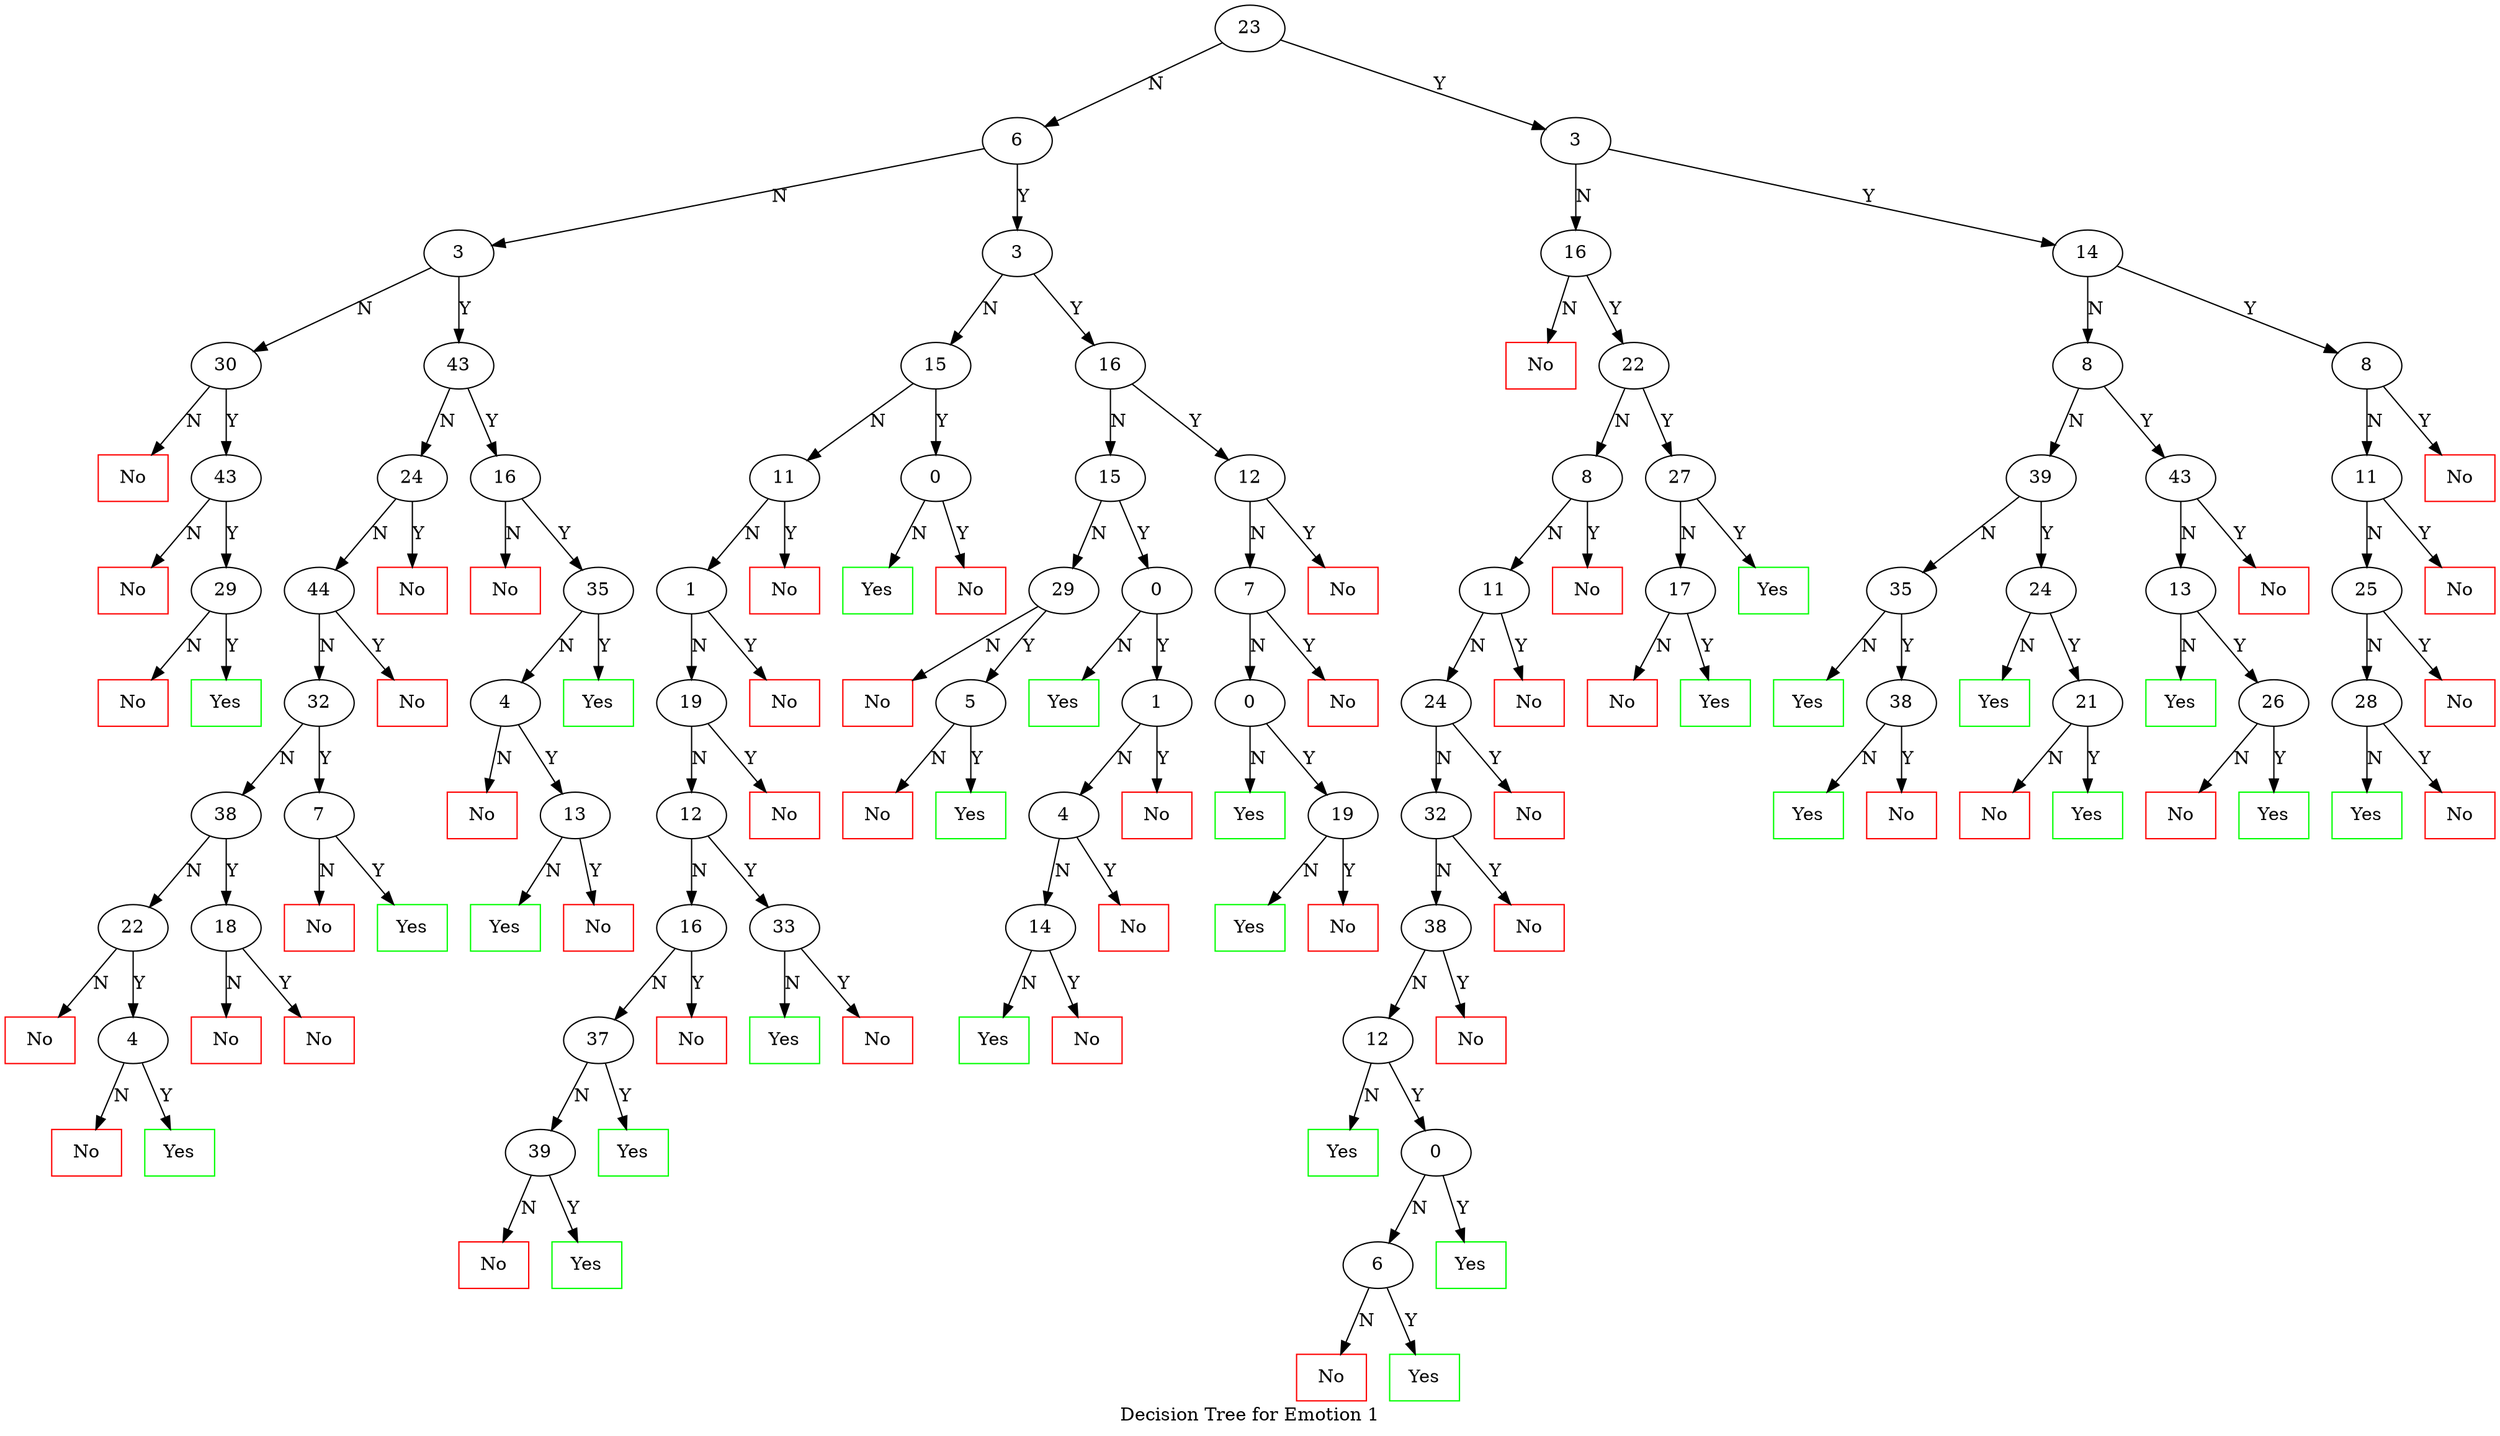// Decision Tree 1
digraph {
	23 [label=23]
	2360 [label=6]
	23 -> 2360 [label=N constraint=true]
	2360 [label=6]
	236030 [label=3]
	2360 -> 236030 [label=N constraint=true]
	236030 [label=3]
	236030300 [label=30]
	236030 -> 236030300 [label=N constraint=true]
	236030300 [label=30]
	23603030000 [label=No color=red shape=box]
	236030300 -> 23603030000 [label=N constraint=true]
	236030300431 [label=43]
	236030300 -> 236030300431 [label=Y constraint=true]
	236030300431 [label=43]
	23603030043100 [label=No color=red shape=box]
	236030300431 -> 23603030043100 [label=N constraint=true]
	236030300431291 [label=29]
	236030300431 -> 236030300431291 [label=Y constraint=true]
	236030300431291 [label=29]
	23603030043129100 [label=No color=red shape=box]
	236030300431291 -> 23603030043129100 [label=N constraint=true]
	23603030043129111 [label=Yes color=green shape=box]
	236030300431291 -> 23603030043129111 [label=Y constraint=true]
	236030431 [label=43]
	236030 -> 236030431 [label=Y constraint=true]
	236030431 [label=43]
	236030431240 [label=24]
	236030431 -> 236030431240 [label=N constraint=true]
	236030431240 [label=24]
	236030431240440 [label=44]
	236030431240 -> 236030431240440 [label=N constraint=true]
	236030431240440 [label=44]
	236030431240440320 [label=32]
	236030431240440 -> 236030431240440320 [label=N constraint=true]
	236030431240440320 [label=32]
	236030431240440320380 [label=38]
	236030431240440320 -> 236030431240440320380 [label=N constraint=true]
	236030431240440320380 [label=38]
	236030431240440320380220 [label=22]
	236030431240440320380 -> 236030431240440320380220 [label=N constraint=true]
	236030431240440320380220 [label=22]
	23603043124044032038022000 [label=No color=red shape=box]
	236030431240440320380220 -> 23603043124044032038022000 [label=N constraint=true]
	23603043124044032038022041 [label=4]
	236030431240440320380220 -> 23603043124044032038022041 [label=Y constraint=true]
	23603043124044032038022041 [label=4]
	2360304312404403203802204100 [label=No color=red shape=box]
	23603043124044032038022041 -> 2360304312404403203802204100 [label=N constraint=true]
	2360304312404403203802204111 [label=Yes color=green shape=box]
	23603043124044032038022041 -> 2360304312404403203802204111 [label=Y constraint=true]
	236030431240440320380181 [label=18]
	236030431240440320380 -> 236030431240440320380181 [label=Y constraint=true]
	236030431240440320380181 [label=18]
	23603043124044032038018100 [label=No color=red shape=box]
	236030431240440320380181 -> 23603043124044032038018100 [label=N constraint=true]
	23603043124044032038018101 [label=No color=red shape=box]
	236030431240440320380181 -> 23603043124044032038018101 [label=Y constraint=true]
	23603043124044032071 [label=7]
	236030431240440320 -> 23603043124044032071 [label=Y constraint=true]
	23603043124044032071 [label=7]
	2360304312404403207100 [label=No color=red shape=box]
	23603043124044032071 -> 2360304312404403207100 [label=N constraint=true]
	2360304312404403207111 [label=Yes color=green shape=box]
	23603043124044032071 -> 2360304312404403207111 [label=Y constraint=true]
	23603043124044001 [label=No color=red shape=box]
	236030431240440 -> 23603043124044001 [label=Y constraint=true]
	23603043124001 [label=No color=red shape=box]
	236030431240 -> 23603043124001 [label=Y constraint=true]
	236030431161 [label=16]
	236030431 -> 236030431161 [label=Y constraint=true]
	236030431161 [label=16]
	23603043116100 [label=No color=red shape=box]
	236030431161 -> 23603043116100 [label=N constraint=true]
	236030431161351 [label=35]
	236030431161 -> 236030431161351 [label=Y constraint=true]
	236030431161351 [label=35]
	23603043116135140 [label=4]
	236030431161351 -> 23603043116135140 [label=N constraint=true]
	23603043116135140 [label=4]
	2360304311613514000 [label=No color=red shape=box]
	23603043116135140 -> 2360304311613514000 [label=N constraint=true]
	23603043116135140131 [label=13]
	23603043116135140 -> 23603043116135140131 [label=Y constraint=true]
	23603043116135140131 [label=13]
	2360304311613514013110 [label=Yes color=green shape=box]
	23603043116135140131 -> 2360304311613514013110 [label=N constraint=true]
	2360304311613514013101 [label=No color=red shape=box]
	23603043116135140131 -> 2360304311613514013101 [label=Y constraint=true]
	23603043116135111 [label=Yes color=green shape=box]
	236030431161351 -> 23603043116135111 [label=Y constraint=true]
	236031 [label=3]
	2360 -> 236031 [label=Y constraint=true]
	236031 [label=3]
	236031150 [label=15]
	236031 -> 236031150 [label=N constraint=true]
	236031150 [label=15]
	236031150110 [label=11]
	236031150 -> 236031150110 [label=N constraint=true]
	236031150110 [label=11]
	23603115011010 [label=1]
	236031150110 -> 23603115011010 [label=N constraint=true]
	23603115011010 [label=1]
	23603115011010190 [label=19]
	23603115011010 -> 23603115011010190 [label=N constraint=true]
	23603115011010190 [label=19]
	23603115011010190120 [label=12]
	23603115011010190 -> 23603115011010190120 [label=N constraint=true]
	23603115011010190120 [label=12]
	23603115011010190120160 [label=16]
	23603115011010190120 -> 23603115011010190120160 [label=N constraint=true]
	23603115011010190120160 [label=16]
	23603115011010190120160370 [label=37]
	23603115011010190120160 -> 23603115011010190120160370 [label=N constraint=true]
	23603115011010190120160370 [label=37]
	23603115011010190120160370390 [label=39]
	23603115011010190120160370 -> 23603115011010190120160370390 [label=N constraint=true]
	23603115011010190120160370390 [label=39]
	2360311501101019012016037039000 [label=No color=red shape=box]
	23603115011010190120160370390 -> 2360311501101019012016037039000 [label=N constraint=true]
	2360311501101019012016037039011 [label=Yes color=green shape=box]
	23603115011010190120160370390 -> 2360311501101019012016037039011 [label=Y constraint=true]
	2360311501101019012016037011 [label=Yes color=green shape=box]
	23603115011010190120160370 -> 2360311501101019012016037011 [label=Y constraint=true]
	2360311501101019012016001 [label=No color=red shape=box]
	23603115011010190120160 -> 2360311501101019012016001 [label=Y constraint=true]
	23603115011010190120331 [label=33]
	23603115011010190120 -> 23603115011010190120331 [label=Y constraint=true]
	23603115011010190120331 [label=33]
	2360311501101019012033110 [label=Yes color=green shape=box]
	23603115011010190120331 -> 2360311501101019012033110 [label=N constraint=true]
	2360311501101019012033101 [label=No color=red shape=box]
	23603115011010190120331 -> 2360311501101019012033101 [label=Y constraint=true]
	2360311501101019001 [label=No color=red shape=box]
	23603115011010190 -> 2360311501101019001 [label=Y constraint=true]
	2360311501101001 [label=No color=red shape=box]
	23603115011010 -> 2360311501101001 [label=Y constraint=true]
	23603115011001 [label=No color=red shape=box]
	236031150110 -> 23603115011001 [label=Y constraint=true]
	23603115001 [label=0]
	236031150 -> 23603115001 [label=Y constraint=true]
	23603115001 [label=0]
	2360311500110 [label=Yes color=green shape=box]
	23603115001 -> 2360311500110 [label=N constraint=true]
	2360311500101 [label=No color=red shape=box]
	23603115001 -> 2360311500101 [label=Y constraint=true]
	236031161 [label=16]
	236031 -> 236031161 [label=Y constraint=true]
	236031161 [label=16]
	236031161150 [label=15]
	236031161 -> 236031161150 [label=N constraint=true]
	236031161150 [label=15]
	236031161150290 [label=29]
	236031161150 -> 236031161150290 [label=N constraint=true]
	236031161150290 [label=29]
	23603116115029000 [label=No color=red shape=box]
	236031161150290 -> 23603116115029000 [label=N constraint=true]
	23603116115029051 [label=5]
	236031161150290 -> 23603116115029051 [label=Y constraint=true]
	23603116115029051 [label=5]
	2360311611502905100 [label=No color=red shape=box]
	23603116115029051 -> 2360311611502905100 [label=N constraint=true]
	2360311611502905111 [label=Yes color=green shape=box]
	23603116115029051 -> 2360311611502905111 [label=Y constraint=true]
	23603116115001 [label=0]
	236031161150 -> 23603116115001 [label=Y constraint=true]
	23603116115001 [label=0]
	2360311611500110 [label=Yes color=green shape=box]
	23603116115001 -> 2360311611500110 [label=N constraint=true]
	2360311611500111 [label=1]
	23603116115001 -> 2360311611500111 [label=Y constraint=true]
	2360311611500111 [label=1]
	236031161150011140 [label=4]
	2360311611500111 -> 236031161150011140 [label=N constraint=true]
	236031161150011140 [label=4]
	236031161150011140140 [label=14]
	236031161150011140 -> 236031161150011140140 [label=N constraint=true]
	236031161150011140140 [label=14]
	23603116115001114014010 [label=Yes color=green shape=box]
	236031161150011140140 -> 23603116115001114014010 [label=N constraint=true]
	23603116115001114014001 [label=No color=red shape=box]
	236031161150011140140 -> 23603116115001114014001 [label=Y constraint=true]
	23603116115001114001 [label=No color=red shape=box]
	236031161150011140 -> 23603116115001114001 [label=Y constraint=true]
	236031161150011101 [label=No color=red shape=box]
	2360311611500111 -> 236031161150011101 [label=Y constraint=true]
	236031161121 [label=12]
	236031161 -> 236031161121 [label=Y constraint=true]
	236031161121 [label=12]
	23603116112170 [label=7]
	236031161121 -> 23603116112170 [label=N constraint=true]
	23603116112170 [label=7]
	2360311611217000 [label=0]
	23603116112170 -> 2360311611217000 [label=N constraint=true]
	2360311611217000 [label=0]
	236031161121700010 [label=Yes color=green shape=box]
	2360311611217000 -> 236031161121700010 [label=N constraint=true]
	2360311611217000191 [label=19]
	2360311611217000 -> 2360311611217000191 [label=Y constraint=true]
	2360311611217000191 [label=19]
	236031161121700019110 [label=Yes color=green shape=box]
	2360311611217000191 -> 236031161121700019110 [label=N constraint=true]
	236031161121700019101 [label=No color=red shape=box]
	2360311611217000191 -> 236031161121700019101 [label=Y constraint=true]
	2360311611217001 [label=No color=red shape=box]
	23603116112170 -> 2360311611217001 [label=Y constraint=true]
	23603116112101 [label=No color=red shape=box]
	236031161121 -> 23603116112101 [label=Y constraint=true]
	2331 [label=3]
	23 -> 2331 [label=Y constraint=true]
	2331 [label=3]
	2331160 [label=16]
	2331 -> 2331160 [label=N constraint=true]
	2331160 [label=16]
	233116000 [label=No color=red shape=box]
	2331160 -> 233116000 [label=N constraint=true]
	2331160221 [label=22]
	2331160 -> 2331160221 [label=Y constraint=true]
	2331160221 [label=22]
	233116022180 [label=8]
	2331160221 -> 233116022180 [label=N constraint=true]
	233116022180 [label=8]
	233116022180110 [label=11]
	233116022180 -> 233116022180110 [label=N constraint=true]
	233116022180110 [label=11]
	233116022180110240 [label=24]
	233116022180110 -> 233116022180110240 [label=N constraint=true]
	233116022180110240 [label=24]
	233116022180110240320 [label=32]
	233116022180110240 -> 233116022180110240320 [label=N constraint=true]
	233116022180110240320 [label=32]
	233116022180110240320380 [label=38]
	233116022180110240320 -> 233116022180110240320380 [label=N constraint=true]
	233116022180110240320380 [label=38]
	233116022180110240320380120 [label=12]
	233116022180110240320380 -> 233116022180110240320380120 [label=N constraint=true]
	233116022180110240320380120 [label=12]
	23311602218011024032038012010 [label=Yes color=green shape=box]
	233116022180110240320380120 -> 23311602218011024032038012010 [label=N constraint=true]
	23311602218011024032038012001 [label=0]
	233116022180110240320380120 -> 23311602218011024032038012001 [label=Y constraint=true]
	23311602218011024032038012001 [label=0]
	2331160221801102403203801200160 [label=6]
	23311602218011024032038012001 -> 2331160221801102403203801200160 [label=N constraint=true]
	2331160221801102403203801200160 [label=6]
	233116022180110240320380120016000 [label=No color=red shape=box]
	2331160221801102403203801200160 -> 233116022180110240320380120016000 [label=N constraint=true]
	233116022180110240320380120016011 [label=Yes color=green shape=box]
	2331160221801102403203801200160 -> 233116022180110240320380120016011 [label=Y constraint=true]
	2331160221801102403203801200111 [label=Yes color=green shape=box]
	23311602218011024032038012001 -> 2331160221801102403203801200111 [label=Y constraint=true]
	23311602218011024032038001 [label=No color=red shape=box]
	233116022180110240320380 -> 23311602218011024032038001 [label=Y constraint=true]
	23311602218011024032001 [label=No color=red shape=box]
	233116022180110240320 -> 23311602218011024032001 [label=Y constraint=true]
	23311602218011024001 [label=No color=red shape=box]
	233116022180110240 -> 23311602218011024001 [label=Y constraint=true]
	23311602218011001 [label=No color=red shape=box]
	233116022180110 -> 23311602218011001 [label=Y constraint=true]
	23311602218001 [label=No color=red shape=box]
	233116022180 -> 23311602218001 [label=Y constraint=true]
	2331160221271 [label=27]
	2331160221 -> 2331160221271 [label=Y constraint=true]
	2331160221271 [label=27]
	2331160221271170 [label=17]
	2331160221271 -> 2331160221271170 [label=N constraint=true]
	2331160221271170 [label=17]
	233116022127117000 [label=No color=red shape=box]
	2331160221271170 -> 233116022127117000 [label=N constraint=true]
	233116022127117011 [label=Yes color=green shape=box]
	2331160221271170 -> 233116022127117011 [label=Y constraint=true]
	233116022127111 [label=Yes color=green shape=box]
	2331160221271 -> 233116022127111 [label=Y constraint=true]
	2331141 [label=14]
	2331 -> 2331141 [label=Y constraint=true]
	2331141 [label=14]
	233114180 [label=8]
	2331141 -> 233114180 [label=N constraint=true]
	233114180 [label=8]
	233114180390 [label=39]
	233114180 -> 233114180390 [label=N constraint=true]
	233114180390 [label=39]
	233114180390350 [label=35]
	233114180390 -> 233114180390350 [label=N constraint=true]
	233114180390350 [label=35]
	23311418039035010 [label=Yes color=green shape=box]
	233114180390350 -> 23311418039035010 [label=N constraint=true]
	233114180390350381 [label=38]
	233114180390350 -> 233114180390350381 [label=Y constraint=true]
	233114180390350381 [label=38]
	23311418039035038110 [label=Yes color=green shape=box]
	233114180390350381 -> 23311418039035038110 [label=N constraint=true]
	23311418039035038101 [label=No color=red shape=box]
	233114180390350381 -> 23311418039035038101 [label=Y constraint=true]
	233114180390241 [label=24]
	233114180390 -> 233114180390241 [label=Y constraint=true]
	233114180390241 [label=24]
	23311418039024110 [label=Yes color=green shape=box]
	233114180390241 -> 23311418039024110 [label=N constraint=true]
	233114180390241211 [label=21]
	233114180390241 -> 233114180390241211 [label=Y constraint=true]
	233114180390241211 [label=21]
	23311418039024121100 [label=No color=red shape=box]
	233114180390241211 -> 23311418039024121100 [label=N constraint=true]
	23311418039024121111 [label=Yes color=green shape=box]
	233114180390241211 -> 23311418039024121111 [label=Y constraint=true]
	233114180431 [label=43]
	233114180 -> 233114180431 [label=Y constraint=true]
	233114180431 [label=43]
	233114180431130 [label=13]
	233114180431 -> 233114180431130 [label=N constraint=true]
	233114180431130 [label=13]
	23311418043113010 [label=Yes color=green shape=box]
	233114180431130 -> 23311418043113010 [label=N constraint=true]
	233114180431130261 [label=26]
	233114180431130 -> 233114180431130261 [label=Y constraint=true]
	233114180431130261 [label=26]
	23311418043113026100 [label=No color=red shape=box]
	233114180431130261 -> 23311418043113026100 [label=N constraint=true]
	23311418043113026111 [label=Yes color=green shape=box]
	233114180431130261 -> 23311418043113026111 [label=Y constraint=true]
	23311418043101 [label=No color=red shape=box]
	233114180431 -> 23311418043101 [label=Y constraint=true]
	233114181 [label=8]
	2331141 -> 233114181 [label=Y constraint=true]
	233114181 [label=8]
	233114181110 [label=11]
	233114181 -> 233114181110 [label=N constraint=true]
	233114181110 [label=11]
	233114181110250 [label=25]
	233114181110 -> 233114181110250 [label=N constraint=true]
	233114181110250 [label=25]
	233114181110250280 [label=28]
	233114181110250 -> 233114181110250280 [label=N constraint=true]
	233114181110250280 [label=28]
	23311418111025028010 [label=Yes color=green shape=box]
	233114181110250280 -> 23311418111025028010 [label=N constraint=true]
	23311418111025028001 [label=No color=red shape=box]
	233114181110250280 -> 23311418111025028001 [label=Y constraint=true]
	23311418111025001 [label=No color=red shape=box]
	233114181110250 -> 23311418111025001 [label=Y constraint=true]
	23311418111001 [label=No color=red shape=box]
	233114181110 -> 23311418111001 [label=Y constraint=true]
	23311418101 [label=No color=red shape=box]
	233114181 -> 23311418101 [label=Y constraint=true]
	label="Decision Tree for Emotion 1"
}
